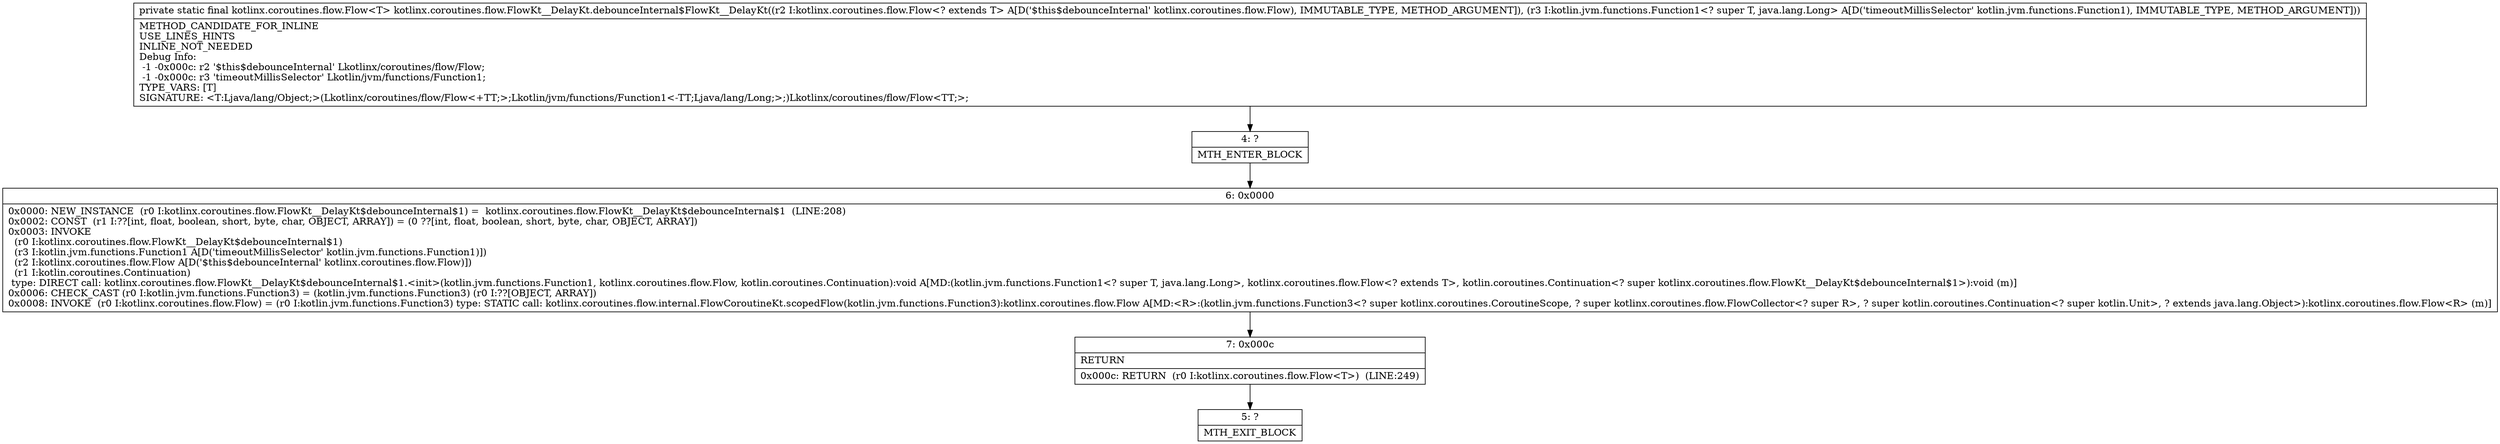 digraph "CFG forkotlinx.coroutines.flow.FlowKt__DelayKt.debounceInternal$FlowKt__DelayKt(Lkotlinx\/coroutines\/flow\/Flow;Lkotlin\/jvm\/functions\/Function1;)Lkotlinx\/coroutines\/flow\/Flow;" {
Node_4 [shape=record,label="{4\:\ ?|MTH_ENTER_BLOCK\l}"];
Node_6 [shape=record,label="{6\:\ 0x0000|0x0000: NEW_INSTANCE  (r0 I:kotlinx.coroutines.flow.FlowKt__DelayKt$debounceInternal$1) =  kotlinx.coroutines.flow.FlowKt__DelayKt$debounceInternal$1  (LINE:208)\l0x0002: CONST  (r1 I:??[int, float, boolean, short, byte, char, OBJECT, ARRAY]) = (0 ??[int, float, boolean, short, byte, char, OBJECT, ARRAY]) \l0x0003: INVOKE  \l  (r0 I:kotlinx.coroutines.flow.FlowKt__DelayKt$debounceInternal$1)\l  (r3 I:kotlin.jvm.functions.Function1 A[D('timeoutMillisSelector' kotlin.jvm.functions.Function1)])\l  (r2 I:kotlinx.coroutines.flow.Flow A[D('$this$debounceInternal' kotlinx.coroutines.flow.Flow)])\l  (r1 I:kotlin.coroutines.Continuation)\l type: DIRECT call: kotlinx.coroutines.flow.FlowKt__DelayKt$debounceInternal$1.\<init\>(kotlin.jvm.functions.Function1, kotlinx.coroutines.flow.Flow, kotlin.coroutines.Continuation):void A[MD:(kotlin.jvm.functions.Function1\<? super T, java.lang.Long\>, kotlinx.coroutines.flow.Flow\<? extends T\>, kotlin.coroutines.Continuation\<? super kotlinx.coroutines.flow.FlowKt__DelayKt$debounceInternal$1\>):void (m)]\l0x0006: CHECK_CAST (r0 I:kotlin.jvm.functions.Function3) = (kotlin.jvm.functions.Function3) (r0 I:??[OBJECT, ARRAY]) \l0x0008: INVOKE  (r0 I:kotlinx.coroutines.flow.Flow) = (r0 I:kotlin.jvm.functions.Function3) type: STATIC call: kotlinx.coroutines.flow.internal.FlowCoroutineKt.scopedFlow(kotlin.jvm.functions.Function3):kotlinx.coroutines.flow.Flow A[MD:\<R\>:(kotlin.jvm.functions.Function3\<? super kotlinx.coroutines.CoroutineScope, ? super kotlinx.coroutines.flow.FlowCollector\<? super R\>, ? super kotlin.coroutines.Continuation\<? super kotlin.Unit\>, ? extends java.lang.Object\>):kotlinx.coroutines.flow.Flow\<R\> (m)]\l}"];
Node_7 [shape=record,label="{7\:\ 0x000c|RETURN\l|0x000c: RETURN  (r0 I:kotlinx.coroutines.flow.Flow\<T\>)  (LINE:249)\l}"];
Node_5 [shape=record,label="{5\:\ ?|MTH_EXIT_BLOCK\l}"];
MethodNode[shape=record,label="{private static final kotlinx.coroutines.flow.Flow\<T\> kotlinx.coroutines.flow.FlowKt__DelayKt.debounceInternal$FlowKt__DelayKt((r2 I:kotlinx.coroutines.flow.Flow\<? extends T\> A[D('$this$debounceInternal' kotlinx.coroutines.flow.Flow), IMMUTABLE_TYPE, METHOD_ARGUMENT]), (r3 I:kotlin.jvm.functions.Function1\<? super T, java.lang.Long\> A[D('timeoutMillisSelector' kotlin.jvm.functions.Function1), IMMUTABLE_TYPE, METHOD_ARGUMENT]))  | METHOD_CANDIDATE_FOR_INLINE\lUSE_LINES_HINTS\lINLINE_NOT_NEEDED\lDebug Info:\l  \-1 \-0x000c: r2 '$this$debounceInternal' Lkotlinx\/coroutines\/flow\/Flow;\l  \-1 \-0x000c: r3 'timeoutMillisSelector' Lkotlin\/jvm\/functions\/Function1;\lTYPE_VARS: [T]\lSIGNATURE: \<T:Ljava\/lang\/Object;\>(Lkotlinx\/coroutines\/flow\/Flow\<+TT;\>;Lkotlin\/jvm\/functions\/Function1\<\-TT;Ljava\/lang\/Long;\>;)Lkotlinx\/coroutines\/flow\/Flow\<TT;\>;\l}"];
MethodNode -> Node_4;Node_4 -> Node_6;
Node_6 -> Node_7;
Node_7 -> Node_5;
}

